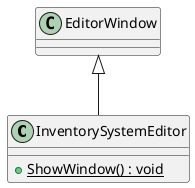 @startuml
class InventorySystemEditor {
    + {static} ShowWindow() : void
}
EditorWindow <|-- InventorySystemEditor
@enduml
